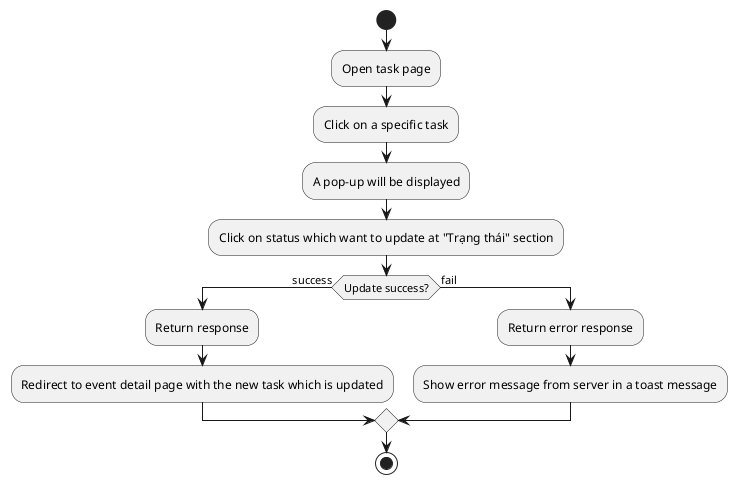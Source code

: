@startuml
start
:Open task page;
:Click on a specific task;
:A pop-up will be displayed;
:Click on status which want to update at "Trạng thái" section;
if (Update success?) then (success)
    :Return response;
    :Redirect to event detail page with the new task which is updated;
else (fail)
    :Return error response;
    :Show error message from server in a toast message;
endif
stop
@enduml
